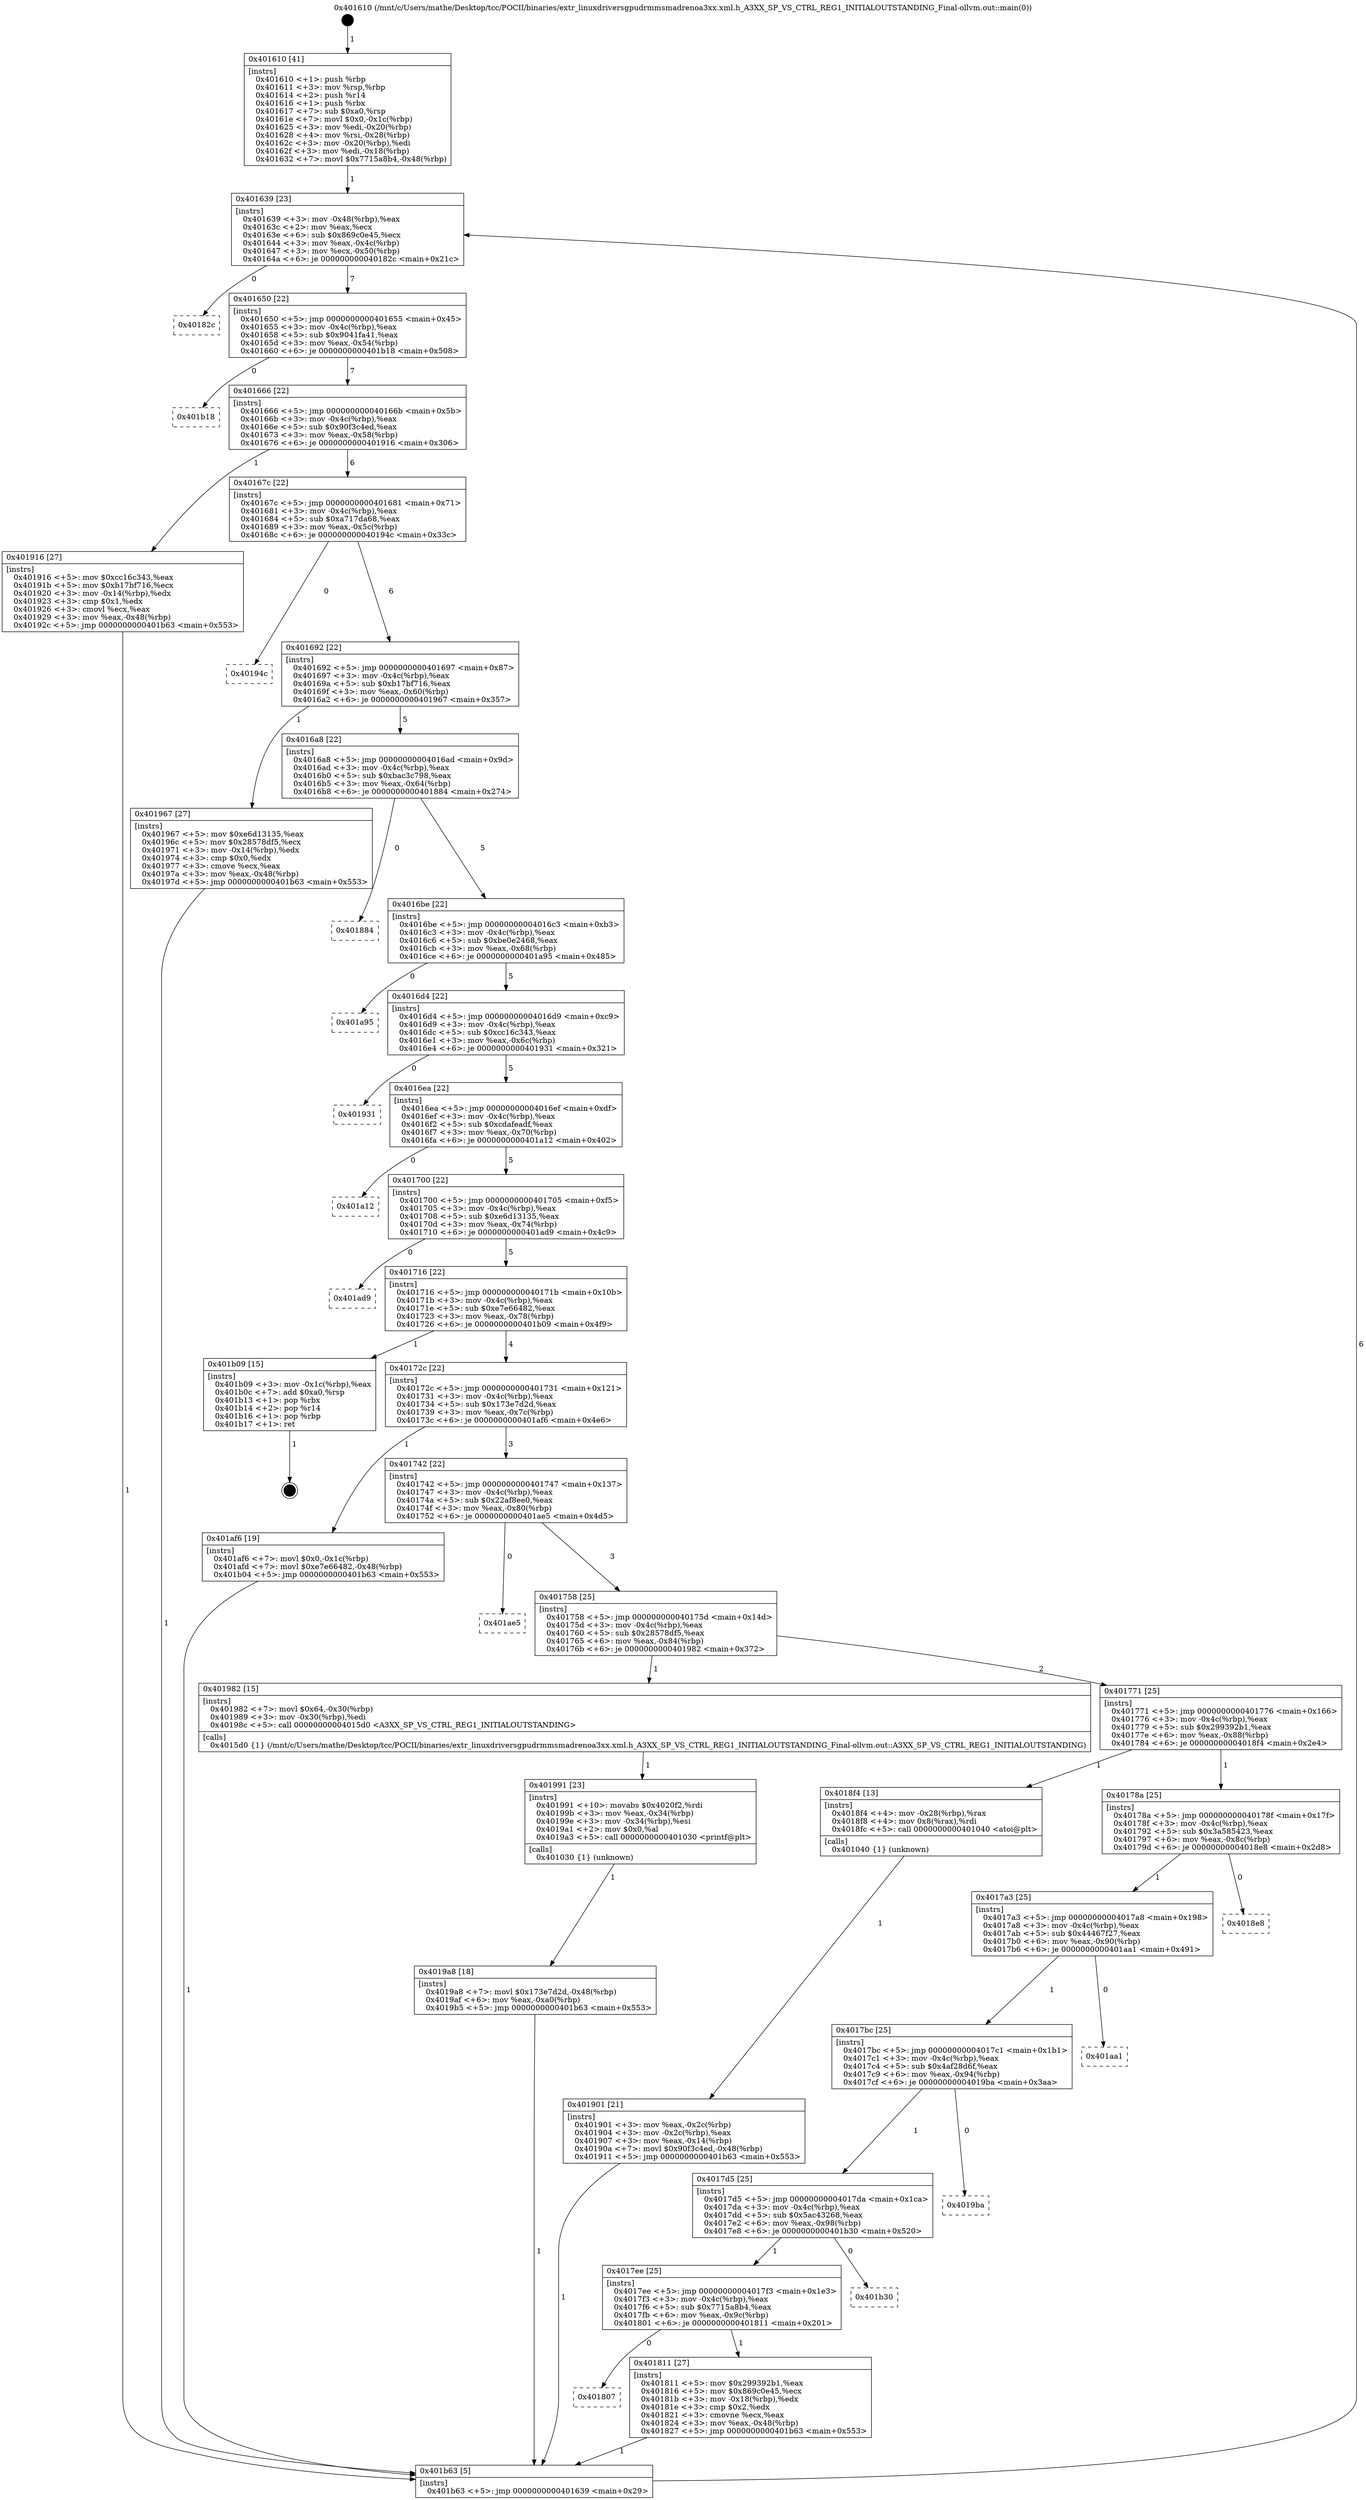 digraph "0x401610" {
  label = "0x401610 (/mnt/c/Users/mathe/Desktop/tcc/POCII/binaries/extr_linuxdriversgpudrmmsmadrenoa3xx.xml.h_A3XX_SP_VS_CTRL_REG1_INITIALOUTSTANDING_Final-ollvm.out::main(0))"
  labelloc = "t"
  node[shape=record]

  Entry [label="",width=0.3,height=0.3,shape=circle,fillcolor=black,style=filled]
  "0x401639" [label="{
     0x401639 [23]\l
     | [instrs]\l
     &nbsp;&nbsp;0x401639 \<+3\>: mov -0x48(%rbp),%eax\l
     &nbsp;&nbsp;0x40163c \<+2\>: mov %eax,%ecx\l
     &nbsp;&nbsp;0x40163e \<+6\>: sub $0x869c0e45,%ecx\l
     &nbsp;&nbsp;0x401644 \<+3\>: mov %eax,-0x4c(%rbp)\l
     &nbsp;&nbsp;0x401647 \<+3\>: mov %ecx,-0x50(%rbp)\l
     &nbsp;&nbsp;0x40164a \<+6\>: je 000000000040182c \<main+0x21c\>\l
  }"]
  "0x40182c" [label="{
     0x40182c\l
  }", style=dashed]
  "0x401650" [label="{
     0x401650 [22]\l
     | [instrs]\l
     &nbsp;&nbsp;0x401650 \<+5\>: jmp 0000000000401655 \<main+0x45\>\l
     &nbsp;&nbsp;0x401655 \<+3\>: mov -0x4c(%rbp),%eax\l
     &nbsp;&nbsp;0x401658 \<+5\>: sub $0x9041fa41,%eax\l
     &nbsp;&nbsp;0x40165d \<+3\>: mov %eax,-0x54(%rbp)\l
     &nbsp;&nbsp;0x401660 \<+6\>: je 0000000000401b18 \<main+0x508\>\l
  }"]
  Exit [label="",width=0.3,height=0.3,shape=circle,fillcolor=black,style=filled,peripheries=2]
  "0x401b18" [label="{
     0x401b18\l
  }", style=dashed]
  "0x401666" [label="{
     0x401666 [22]\l
     | [instrs]\l
     &nbsp;&nbsp;0x401666 \<+5\>: jmp 000000000040166b \<main+0x5b\>\l
     &nbsp;&nbsp;0x40166b \<+3\>: mov -0x4c(%rbp),%eax\l
     &nbsp;&nbsp;0x40166e \<+5\>: sub $0x90f3c4ed,%eax\l
     &nbsp;&nbsp;0x401673 \<+3\>: mov %eax,-0x58(%rbp)\l
     &nbsp;&nbsp;0x401676 \<+6\>: je 0000000000401916 \<main+0x306\>\l
  }"]
  "0x4019a8" [label="{
     0x4019a8 [18]\l
     | [instrs]\l
     &nbsp;&nbsp;0x4019a8 \<+7\>: movl $0x173e7d2d,-0x48(%rbp)\l
     &nbsp;&nbsp;0x4019af \<+6\>: mov %eax,-0xa0(%rbp)\l
     &nbsp;&nbsp;0x4019b5 \<+5\>: jmp 0000000000401b63 \<main+0x553\>\l
  }"]
  "0x401916" [label="{
     0x401916 [27]\l
     | [instrs]\l
     &nbsp;&nbsp;0x401916 \<+5\>: mov $0xcc16c343,%eax\l
     &nbsp;&nbsp;0x40191b \<+5\>: mov $0xb17bf716,%ecx\l
     &nbsp;&nbsp;0x401920 \<+3\>: mov -0x14(%rbp),%edx\l
     &nbsp;&nbsp;0x401923 \<+3\>: cmp $0x1,%edx\l
     &nbsp;&nbsp;0x401926 \<+3\>: cmovl %ecx,%eax\l
     &nbsp;&nbsp;0x401929 \<+3\>: mov %eax,-0x48(%rbp)\l
     &nbsp;&nbsp;0x40192c \<+5\>: jmp 0000000000401b63 \<main+0x553\>\l
  }"]
  "0x40167c" [label="{
     0x40167c [22]\l
     | [instrs]\l
     &nbsp;&nbsp;0x40167c \<+5\>: jmp 0000000000401681 \<main+0x71\>\l
     &nbsp;&nbsp;0x401681 \<+3\>: mov -0x4c(%rbp),%eax\l
     &nbsp;&nbsp;0x401684 \<+5\>: sub $0xa717da68,%eax\l
     &nbsp;&nbsp;0x401689 \<+3\>: mov %eax,-0x5c(%rbp)\l
     &nbsp;&nbsp;0x40168c \<+6\>: je 000000000040194c \<main+0x33c\>\l
  }"]
  "0x401991" [label="{
     0x401991 [23]\l
     | [instrs]\l
     &nbsp;&nbsp;0x401991 \<+10\>: movabs $0x4020f2,%rdi\l
     &nbsp;&nbsp;0x40199b \<+3\>: mov %eax,-0x34(%rbp)\l
     &nbsp;&nbsp;0x40199e \<+3\>: mov -0x34(%rbp),%esi\l
     &nbsp;&nbsp;0x4019a1 \<+2\>: mov $0x0,%al\l
     &nbsp;&nbsp;0x4019a3 \<+5\>: call 0000000000401030 \<printf@plt\>\l
     | [calls]\l
     &nbsp;&nbsp;0x401030 \{1\} (unknown)\l
  }"]
  "0x40194c" [label="{
     0x40194c\l
  }", style=dashed]
  "0x401692" [label="{
     0x401692 [22]\l
     | [instrs]\l
     &nbsp;&nbsp;0x401692 \<+5\>: jmp 0000000000401697 \<main+0x87\>\l
     &nbsp;&nbsp;0x401697 \<+3\>: mov -0x4c(%rbp),%eax\l
     &nbsp;&nbsp;0x40169a \<+5\>: sub $0xb17bf716,%eax\l
     &nbsp;&nbsp;0x40169f \<+3\>: mov %eax,-0x60(%rbp)\l
     &nbsp;&nbsp;0x4016a2 \<+6\>: je 0000000000401967 \<main+0x357\>\l
  }"]
  "0x401901" [label="{
     0x401901 [21]\l
     | [instrs]\l
     &nbsp;&nbsp;0x401901 \<+3\>: mov %eax,-0x2c(%rbp)\l
     &nbsp;&nbsp;0x401904 \<+3\>: mov -0x2c(%rbp),%eax\l
     &nbsp;&nbsp;0x401907 \<+3\>: mov %eax,-0x14(%rbp)\l
     &nbsp;&nbsp;0x40190a \<+7\>: movl $0x90f3c4ed,-0x48(%rbp)\l
     &nbsp;&nbsp;0x401911 \<+5\>: jmp 0000000000401b63 \<main+0x553\>\l
  }"]
  "0x401967" [label="{
     0x401967 [27]\l
     | [instrs]\l
     &nbsp;&nbsp;0x401967 \<+5\>: mov $0xe6d13135,%eax\l
     &nbsp;&nbsp;0x40196c \<+5\>: mov $0x28578df5,%ecx\l
     &nbsp;&nbsp;0x401971 \<+3\>: mov -0x14(%rbp),%edx\l
     &nbsp;&nbsp;0x401974 \<+3\>: cmp $0x0,%edx\l
     &nbsp;&nbsp;0x401977 \<+3\>: cmove %ecx,%eax\l
     &nbsp;&nbsp;0x40197a \<+3\>: mov %eax,-0x48(%rbp)\l
     &nbsp;&nbsp;0x40197d \<+5\>: jmp 0000000000401b63 \<main+0x553\>\l
  }"]
  "0x4016a8" [label="{
     0x4016a8 [22]\l
     | [instrs]\l
     &nbsp;&nbsp;0x4016a8 \<+5\>: jmp 00000000004016ad \<main+0x9d\>\l
     &nbsp;&nbsp;0x4016ad \<+3\>: mov -0x4c(%rbp),%eax\l
     &nbsp;&nbsp;0x4016b0 \<+5\>: sub $0xbac3c798,%eax\l
     &nbsp;&nbsp;0x4016b5 \<+3\>: mov %eax,-0x64(%rbp)\l
     &nbsp;&nbsp;0x4016b8 \<+6\>: je 0000000000401884 \<main+0x274\>\l
  }"]
  "0x401610" [label="{
     0x401610 [41]\l
     | [instrs]\l
     &nbsp;&nbsp;0x401610 \<+1\>: push %rbp\l
     &nbsp;&nbsp;0x401611 \<+3\>: mov %rsp,%rbp\l
     &nbsp;&nbsp;0x401614 \<+2\>: push %r14\l
     &nbsp;&nbsp;0x401616 \<+1\>: push %rbx\l
     &nbsp;&nbsp;0x401617 \<+7\>: sub $0xa0,%rsp\l
     &nbsp;&nbsp;0x40161e \<+7\>: movl $0x0,-0x1c(%rbp)\l
     &nbsp;&nbsp;0x401625 \<+3\>: mov %edi,-0x20(%rbp)\l
     &nbsp;&nbsp;0x401628 \<+4\>: mov %rsi,-0x28(%rbp)\l
     &nbsp;&nbsp;0x40162c \<+3\>: mov -0x20(%rbp),%edi\l
     &nbsp;&nbsp;0x40162f \<+3\>: mov %edi,-0x18(%rbp)\l
     &nbsp;&nbsp;0x401632 \<+7\>: movl $0x7715a8b4,-0x48(%rbp)\l
  }"]
  "0x401884" [label="{
     0x401884\l
  }", style=dashed]
  "0x4016be" [label="{
     0x4016be [22]\l
     | [instrs]\l
     &nbsp;&nbsp;0x4016be \<+5\>: jmp 00000000004016c3 \<main+0xb3\>\l
     &nbsp;&nbsp;0x4016c3 \<+3\>: mov -0x4c(%rbp),%eax\l
     &nbsp;&nbsp;0x4016c6 \<+5\>: sub $0xbe0e2468,%eax\l
     &nbsp;&nbsp;0x4016cb \<+3\>: mov %eax,-0x68(%rbp)\l
     &nbsp;&nbsp;0x4016ce \<+6\>: je 0000000000401a95 \<main+0x485\>\l
  }"]
  "0x401b63" [label="{
     0x401b63 [5]\l
     | [instrs]\l
     &nbsp;&nbsp;0x401b63 \<+5\>: jmp 0000000000401639 \<main+0x29\>\l
  }"]
  "0x401a95" [label="{
     0x401a95\l
  }", style=dashed]
  "0x4016d4" [label="{
     0x4016d4 [22]\l
     | [instrs]\l
     &nbsp;&nbsp;0x4016d4 \<+5\>: jmp 00000000004016d9 \<main+0xc9\>\l
     &nbsp;&nbsp;0x4016d9 \<+3\>: mov -0x4c(%rbp),%eax\l
     &nbsp;&nbsp;0x4016dc \<+5\>: sub $0xcc16c343,%eax\l
     &nbsp;&nbsp;0x4016e1 \<+3\>: mov %eax,-0x6c(%rbp)\l
     &nbsp;&nbsp;0x4016e4 \<+6\>: je 0000000000401931 \<main+0x321\>\l
  }"]
  "0x401807" [label="{
     0x401807\l
  }", style=dashed]
  "0x401931" [label="{
     0x401931\l
  }", style=dashed]
  "0x4016ea" [label="{
     0x4016ea [22]\l
     | [instrs]\l
     &nbsp;&nbsp;0x4016ea \<+5\>: jmp 00000000004016ef \<main+0xdf\>\l
     &nbsp;&nbsp;0x4016ef \<+3\>: mov -0x4c(%rbp),%eax\l
     &nbsp;&nbsp;0x4016f2 \<+5\>: sub $0xcdafeadf,%eax\l
     &nbsp;&nbsp;0x4016f7 \<+3\>: mov %eax,-0x70(%rbp)\l
     &nbsp;&nbsp;0x4016fa \<+6\>: je 0000000000401a12 \<main+0x402\>\l
  }"]
  "0x401811" [label="{
     0x401811 [27]\l
     | [instrs]\l
     &nbsp;&nbsp;0x401811 \<+5\>: mov $0x299392b1,%eax\l
     &nbsp;&nbsp;0x401816 \<+5\>: mov $0x869c0e45,%ecx\l
     &nbsp;&nbsp;0x40181b \<+3\>: mov -0x18(%rbp),%edx\l
     &nbsp;&nbsp;0x40181e \<+3\>: cmp $0x2,%edx\l
     &nbsp;&nbsp;0x401821 \<+3\>: cmovne %ecx,%eax\l
     &nbsp;&nbsp;0x401824 \<+3\>: mov %eax,-0x48(%rbp)\l
     &nbsp;&nbsp;0x401827 \<+5\>: jmp 0000000000401b63 \<main+0x553\>\l
  }"]
  "0x401a12" [label="{
     0x401a12\l
  }", style=dashed]
  "0x401700" [label="{
     0x401700 [22]\l
     | [instrs]\l
     &nbsp;&nbsp;0x401700 \<+5\>: jmp 0000000000401705 \<main+0xf5\>\l
     &nbsp;&nbsp;0x401705 \<+3\>: mov -0x4c(%rbp),%eax\l
     &nbsp;&nbsp;0x401708 \<+5\>: sub $0xe6d13135,%eax\l
     &nbsp;&nbsp;0x40170d \<+3\>: mov %eax,-0x74(%rbp)\l
     &nbsp;&nbsp;0x401710 \<+6\>: je 0000000000401ad9 \<main+0x4c9\>\l
  }"]
  "0x4017ee" [label="{
     0x4017ee [25]\l
     | [instrs]\l
     &nbsp;&nbsp;0x4017ee \<+5\>: jmp 00000000004017f3 \<main+0x1e3\>\l
     &nbsp;&nbsp;0x4017f3 \<+3\>: mov -0x4c(%rbp),%eax\l
     &nbsp;&nbsp;0x4017f6 \<+5\>: sub $0x7715a8b4,%eax\l
     &nbsp;&nbsp;0x4017fb \<+6\>: mov %eax,-0x9c(%rbp)\l
     &nbsp;&nbsp;0x401801 \<+6\>: je 0000000000401811 \<main+0x201\>\l
  }"]
  "0x401ad9" [label="{
     0x401ad9\l
  }", style=dashed]
  "0x401716" [label="{
     0x401716 [22]\l
     | [instrs]\l
     &nbsp;&nbsp;0x401716 \<+5\>: jmp 000000000040171b \<main+0x10b\>\l
     &nbsp;&nbsp;0x40171b \<+3\>: mov -0x4c(%rbp),%eax\l
     &nbsp;&nbsp;0x40171e \<+5\>: sub $0xe7e66482,%eax\l
     &nbsp;&nbsp;0x401723 \<+3\>: mov %eax,-0x78(%rbp)\l
     &nbsp;&nbsp;0x401726 \<+6\>: je 0000000000401b09 \<main+0x4f9\>\l
  }"]
  "0x401b30" [label="{
     0x401b30\l
  }", style=dashed]
  "0x401b09" [label="{
     0x401b09 [15]\l
     | [instrs]\l
     &nbsp;&nbsp;0x401b09 \<+3\>: mov -0x1c(%rbp),%eax\l
     &nbsp;&nbsp;0x401b0c \<+7\>: add $0xa0,%rsp\l
     &nbsp;&nbsp;0x401b13 \<+1\>: pop %rbx\l
     &nbsp;&nbsp;0x401b14 \<+2\>: pop %r14\l
     &nbsp;&nbsp;0x401b16 \<+1\>: pop %rbp\l
     &nbsp;&nbsp;0x401b17 \<+1\>: ret\l
  }"]
  "0x40172c" [label="{
     0x40172c [22]\l
     | [instrs]\l
     &nbsp;&nbsp;0x40172c \<+5\>: jmp 0000000000401731 \<main+0x121\>\l
     &nbsp;&nbsp;0x401731 \<+3\>: mov -0x4c(%rbp),%eax\l
     &nbsp;&nbsp;0x401734 \<+5\>: sub $0x173e7d2d,%eax\l
     &nbsp;&nbsp;0x401739 \<+3\>: mov %eax,-0x7c(%rbp)\l
     &nbsp;&nbsp;0x40173c \<+6\>: je 0000000000401af6 \<main+0x4e6\>\l
  }"]
  "0x4017d5" [label="{
     0x4017d5 [25]\l
     | [instrs]\l
     &nbsp;&nbsp;0x4017d5 \<+5\>: jmp 00000000004017da \<main+0x1ca\>\l
     &nbsp;&nbsp;0x4017da \<+3\>: mov -0x4c(%rbp),%eax\l
     &nbsp;&nbsp;0x4017dd \<+5\>: sub $0x5ac43268,%eax\l
     &nbsp;&nbsp;0x4017e2 \<+6\>: mov %eax,-0x98(%rbp)\l
     &nbsp;&nbsp;0x4017e8 \<+6\>: je 0000000000401b30 \<main+0x520\>\l
  }"]
  "0x401af6" [label="{
     0x401af6 [19]\l
     | [instrs]\l
     &nbsp;&nbsp;0x401af6 \<+7\>: movl $0x0,-0x1c(%rbp)\l
     &nbsp;&nbsp;0x401afd \<+7\>: movl $0xe7e66482,-0x48(%rbp)\l
     &nbsp;&nbsp;0x401b04 \<+5\>: jmp 0000000000401b63 \<main+0x553\>\l
  }"]
  "0x401742" [label="{
     0x401742 [22]\l
     | [instrs]\l
     &nbsp;&nbsp;0x401742 \<+5\>: jmp 0000000000401747 \<main+0x137\>\l
     &nbsp;&nbsp;0x401747 \<+3\>: mov -0x4c(%rbp),%eax\l
     &nbsp;&nbsp;0x40174a \<+5\>: sub $0x22af8ee0,%eax\l
     &nbsp;&nbsp;0x40174f \<+3\>: mov %eax,-0x80(%rbp)\l
     &nbsp;&nbsp;0x401752 \<+6\>: je 0000000000401ae5 \<main+0x4d5\>\l
  }"]
  "0x4019ba" [label="{
     0x4019ba\l
  }", style=dashed]
  "0x401ae5" [label="{
     0x401ae5\l
  }", style=dashed]
  "0x401758" [label="{
     0x401758 [25]\l
     | [instrs]\l
     &nbsp;&nbsp;0x401758 \<+5\>: jmp 000000000040175d \<main+0x14d\>\l
     &nbsp;&nbsp;0x40175d \<+3\>: mov -0x4c(%rbp),%eax\l
     &nbsp;&nbsp;0x401760 \<+5\>: sub $0x28578df5,%eax\l
     &nbsp;&nbsp;0x401765 \<+6\>: mov %eax,-0x84(%rbp)\l
     &nbsp;&nbsp;0x40176b \<+6\>: je 0000000000401982 \<main+0x372\>\l
  }"]
  "0x4017bc" [label="{
     0x4017bc [25]\l
     | [instrs]\l
     &nbsp;&nbsp;0x4017bc \<+5\>: jmp 00000000004017c1 \<main+0x1b1\>\l
     &nbsp;&nbsp;0x4017c1 \<+3\>: mov -0x4c(%rbp),%eax\l
     &nbsp;&nbsp;0x4017c4 \<+5\>: sub $0x4af28d6f,%eax\l
     &nbsp;&nbsp;0x4017c9 \<+6\>: mov %eax,-0x94(%rbp)\l
     &nbsp;&nbsp;0x4017cf \<+6\>: je 00000000004019ba \<main+0x3aa\>\l
  }"]
  "0x401982" [label="{
     0x401982 [15]\l
     | [instrs]\l
     &nbsp;&nbsp;0x401982 \<+7\>: movl $0x64,-0x30(%rbp)\l
     &nbsp;&nbsp;0x401989 \<+3\>: mov -0x30(%rbp),%edi\l
     &nbsp;&nbsp;0x40198c \<+5\>: call 00000000004015d0 \<A3XX_SP_VS_CTRL_REG1_INITIALOUTSTANDING\>\l
     | [calls]\l
     &nbsp;&nbsp;0x4015d0 \{1\} (/mnt/c/Users/mathe/Desktop/tcc/POCII/binaries/extr_linuxdriversgpudrmmsmadrenoa3xx.xml.h_A3XX_SP_VS_CTRL_REG1_INITIALOUTSTANDING_Final-ollvm.out::A3XX_SP_VS_CTRL_REG1_INITIALOUTSTANDING)\l
  }"]
  "0x401771" [label="{
     0x401771 [25]\l
     | [instrs]\l
     &nbsp;&nbsp;0x401771 \<+5\>: jmp 0000000000401776 \<main+0x166\>\l
     &nbsp;&nbsp;0x401776 \<+3\>: mov -0x4c(%rbp),%eax\l
     &nbsp;&nbsp;0x401779 \<+5\>: sub $0x299392b1,%eax\l
     &nbsp;&nbsp;0x40177e \<+6\>: mov %eax,-0x88(%rbp)\l
     &nbsp;&nbsp;0x401784 \<+6\>: je 00000000004018f4 \<main+0x2e4\>\l
  }"]
  "0x401aa1" [label="{
     0x401aa1\l
  }", style=dashed]
  "0x4018f4" [label="{
     0x4018f4 [13]\l
     | [instrs]\l
     &nbsp;&nbsp;0x4018f4 \<+4\>: mov -0x28(%rbp),%rax\l
     &nbsp;&nbsp;0x4018f8 \<+4\>: mov 0x8(%rax),%rdi\l
     &nbsp;&nbsp;0x4018fc \<+5\>: call 0000000000401040 \<atoi@plt\>\l
     | [calls]\l
     &nbsp;&nbsp;0x401040 \{1\} (unknown)\l
  }"]
  "0x40178a" [label="{
     0x40178a [25]\l
     | [instrs]\l
     &nbsp;&nbsp;0x40178a \<+5\>: jmp 000000000040178f \<main+0x17f\>\l
     &nbsp;&nbsp;0x40178f \<+3\>: mov -0x4c(%rbp),%eax\l
     &nbsp;&nbsp;0x401792 \<+5\>: sub $0x3a585423,%eax\l
     &nbsp;&nbsp;0x401797 \<+6\>: mov %eax,-0x8c(%rbp)\l
     &nbsp;&nbsp;0x40179d \<+6\>: je 00000000004018e8 \<main+0x2d8\>\l
  }"]
  "0x4017a3" [label="{
     0x4017a3 [25]\l
     | [instrs]\l
     &nbsp;&nbsp;0x4017a3 \<+5\>: jmp 00000000004017a8 \<main+0x198\>\l
     &nbsp;&nbsp;0x4017a8 \<+3\>: mov -0x4c(%rbp),%eax\l
     &nbsp;&nbsp;0x4017ab \<+5\>: sub $0x44467f27,%eax\l
     &nbsp;&nbsp;0x4017b0 \<+6\>: mov %eax,-0x90(%rbp)\l
     &nbsp;&nbsp;0x4017b6 \<+6\>: je 0000000000401aa1 \<main+0x491\>\l
  }"]
  "0x4018e8" [label="{
     0x4018e8\l
  }", style=dashed]
  Entry -> "0x401610" [label=" 1"]
  "0x401639" -> "0x40182c" [label=" 0"]
  "0x401639" -> "0x401650" [label=" 7"]
  "0x401b09" -> Exit [label=" 1"]
  "0x401650" -> "0x401b18" [label=" 0"]
  "0x401650" -> "0x401666" [label=" 7"]
  "0x401af6" -> "0x401b63" [label=" 1"]
  "0x401666" -> "0x401916" [label=" 1"]
  "0x401666" -> "0x40167c" [label=" 6"]
  "0x4019a8" -> "0x401b63" [label=" 1"]
  "0x40167c" -> "0x40194c" [label=" 0"]
  "0x40167c" -> "0x401692" [label=" 6"]
  "0x401991" -> "0x4019a8" [label=" 1"]
  "0x401692" -> "0x401967" [label=" 1"]
  "0x401692" -> "0x4016a8" [label=" 5"]
  "0x401982" -> "0x401991" [label=" 1"]
  "0x4016a8" -> "0x401884" [label=" 0"]
  "0x4016a8" -> "0x4016be" [label=" 5"]
  "0x401967" -> "0x401b63" [label=" 1"]
  "0x4016be" -> "0x401a95" [label=" 0"]
  "0x4016be" -> "0x4016d4" [label=" 5"]
  "0x401916" -> "0x401b63" [label=" 1"]
  "0x4016d4" -> "0x401931" [label=" 0"]
  "0x4016d4" -> "0x4016ea" [label=" 5"]
  "0x401901" -> "0x401b63" [label=" 1"]
  "0x4016ea" -> "0x401a12" [label=" 0"]
  "0x4016ea" -> "0x401700" [label=" 5"]
  "0x4018f4" -> "0x401901" [label=" 1"]
  "0x401700" -> "0x401ad9" [label=" 0"]
  "0x401700" -> "0x401716" [label=" 5"]
  "0x401610" -> "0x401639" [label=" 1"]
  "0x401716" -> "0x401b09" [label=" 1"]
  "0x401716" -> "0x40172c" [label=" 4"]
  "0x401811" -> "0x401b63" [label=" 1"]
  "0x40172c" -> "0x401af6" [label=" 1"]
  "0x40172c" -> "0x401742" [label=" 3"]
  "0x4017ee" -> "0x401811" [label=" 1"]
  "0x401742" -> "0x401ae5" [label=" 0"]
  "0x401742" -> "0x401758" [label=" 3"]
  "0x401b63" -> "0x401639" [label=" 6"]
  "0x401758" -> "0x401982" [label=" 1"]
  "0x401758" -> "0x401771" [label=" 2"]
  "0x4017d5" -> "0x401b30" [label=" 0"]
  "0x401771" -> "0x4018f4" [label=" 1"]
  "0x401771" -> "0x40178a" [label=" 1"]
  "0x4017ee" -> "0x401807" [label=" 0"]
  "0x40178a" -> "0x4018e8" [label=" 0"]
  "0x40178a" -> "0x4017a3" [label=" 1"]
  "0x4017bc" -> "0x4017d5" [label=" 1"]
  "0x4017a3" -> "0x401aa1" [label=" 0"]
  "0x4017a3" -> "0x4017bc" [label=" 1"]
  "0x4017d5" -> "0x4017ee" [label=" 1"]
  "0x4017bc" -> "0x4019ba" [label=" 0"]
}
